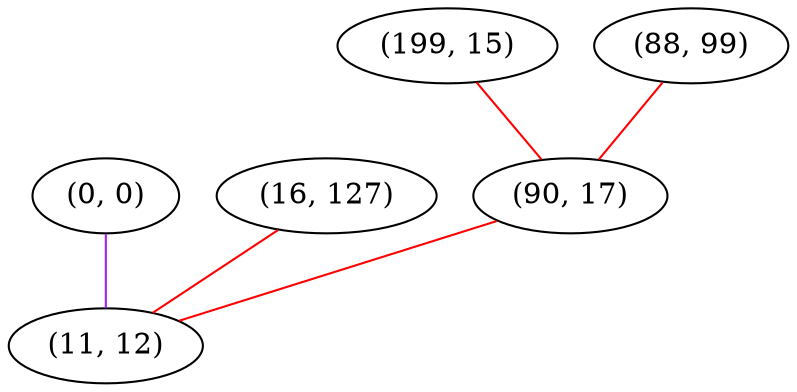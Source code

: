 graph "" {
"(0, 0)";
"(199, 15)";
"(16, 127)";
"(88, 99)";
"(90, 17)";
"(11, 12)";
"(0, 0)" -- "(11, 12)"  [color=purple, key=0, weight=4];
"(199, 15)" -- "(90, 17)"  [color=red, key=0, weight=1];
"(16, 127)" -- "(11, 12)"  [color=red, key=0, weight=1];
"(88, 99)" -- "(90, 17)"  [color=red, key=0, weight=1];
"(90, 17)" -- "(11, 12)"  [color=red, key=0, weight=1];
}
